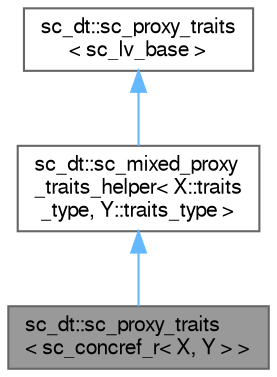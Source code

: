 digraph "sc_dt::sc_proxy_traits&lt; sc_concref_r&lt; X, Y &gt; &gt;"
{
 // LATEX_PDF_SIZE
  bgcolor="transparent";
  edge [fontname=FreeSans,fontsize=10,labelfontname=FreeSans,labelfontsize=10];
  node [fontname=FreeSans,fontsize=10,shape=box,height=0.2,width=0.4];
  Node1 [id="Node000001",label="sc_dt::sc_proxy_traits\l\< sc_concref_r\< X, Y \> \>",height=0.2,width=0.4,color="gray40", fillcolor="grey60", style="filled", fontcolor="black",tooltip=" "];
  Node2 -> Node1 [id="edge1_Node000001_Node000002",dir="back",color="steelblue1",style="solid",tooltip=" "];
  Node2 [id="Node000002",label="sc_dt::sc_mixed_proxy\l_traits_helper\< X::traits\l_type, Y::traits_type \>",height=0.2,width=0.4,color="gray40", fillcolor="white", style="filled",URL="$a01661.html",tooltip=" "];
  Node3 -> Node2 [id="edge2_Node000002_Node000003",dir="back",color="steelblue1",style="solid",tooltip=" "];
  Node3 [id="Node000003",label="sc_dt::sc_proxy_traits\l\< sc_lv_base \>",height=0.2,width=0.4,color="gray40", fillcolor="white", style="filled",URL="$a01637.html",tooltip=" "];
}
